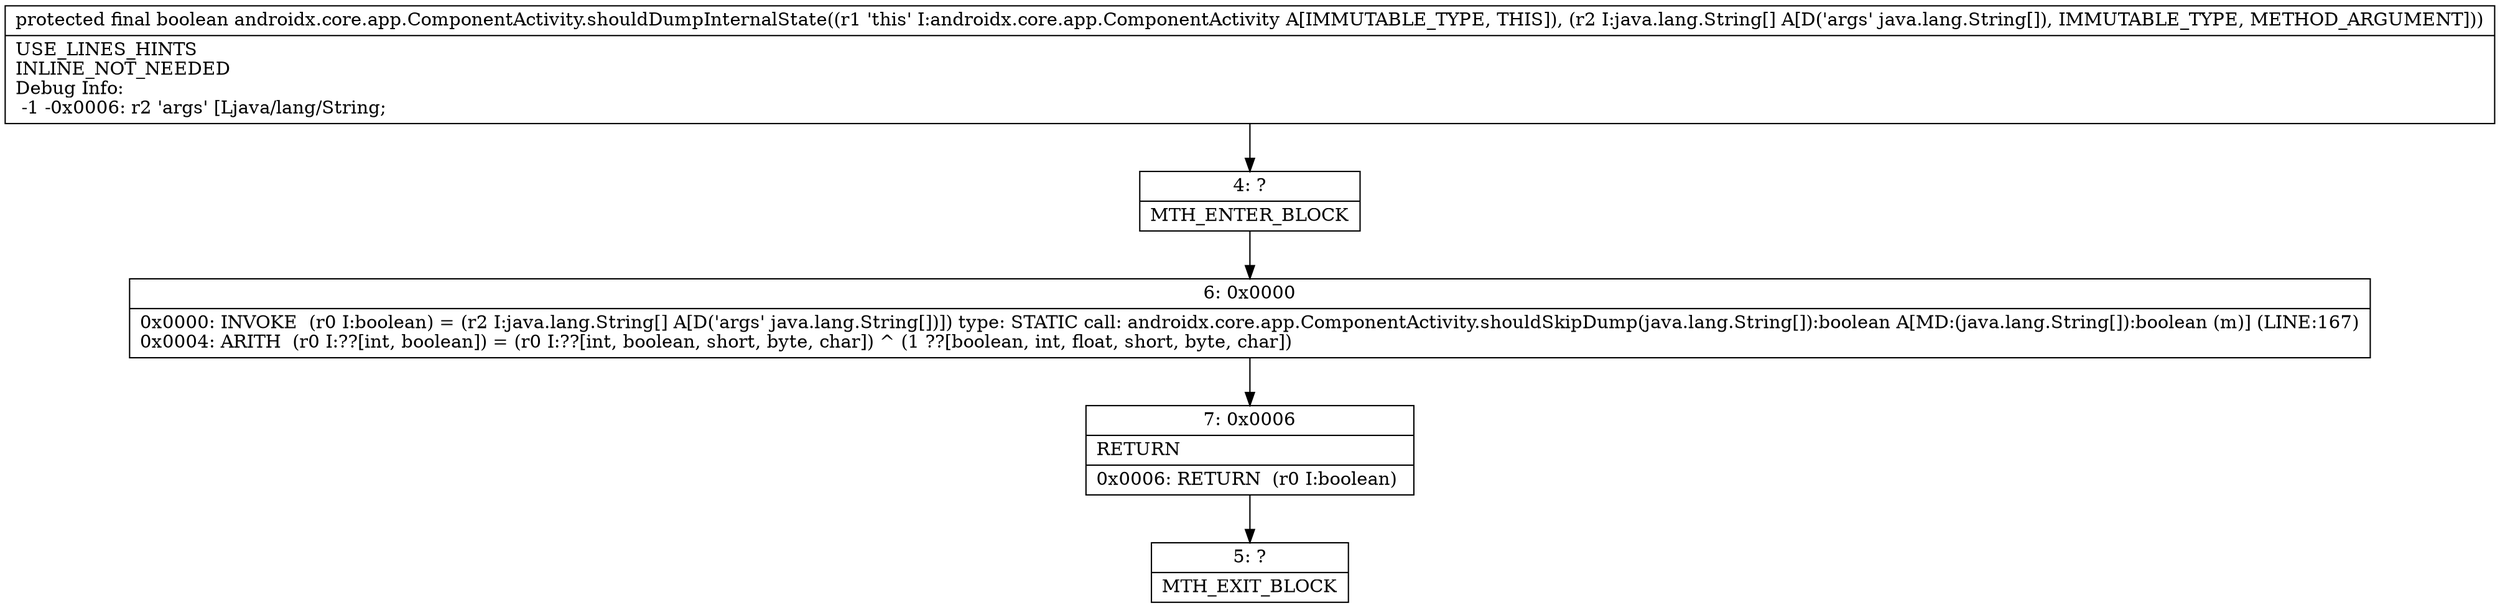 digraph "CFG forandroidx.core.app.ComponentActivity.shouldDumpInternalState([Ljava\/lang\/String;)Z" {
Node_4 [shape=record,label="{4\:\ ?|MTH_ENTER_BLOCK\l}"];
Node_6 [shape=record,label="{6\:\ 0x0000|0x0000: INVOKE  (r0 I:boolean) = (r2 I:java.lang.String[] A[D('args' java.lang.String[])]) type: STATIC call: androidx.core.app.ComponentActivity.shouldSkipDump(java.lang.String[]):boolean A[MD:(java.lang.String[]):boolean (m)] (LINE:167)\l0x0004: ARITH  (r0 I:??[int, boolean]) = (r0 I:??[int, boolean, short, byte, char]) ^ (1 ??[boolean, int, float, short, byte, char]) \l}"];
Node_7 [shape=record,label="{7\:\ 0x0006|RETURN\l|0x0006: RETURN  (r0 I:boolean) \l}"];
Node_5 [shape=record,label="{5\:\ ?|MTH_EXIT_BLOCK\l}"];
MethodNode[shape=record,label="{protected final boolean androidx.core.app.ComponentActivity.shouldDumpInternalState((r1 'this' I:androidx.core.app.ComponentActivity A[IMMUTABLE_TYPE, THIS]), (r2 I:java.lang.String[] A[D('args' java.lang.String[]), IMMUTABLE_TYPE, METHOD_ARGUMENT]))  | USE_LINES_HINTS\lINLINE_NOT_NEEDED\lDebug Info:\l  \-1 \-0x0006: r2 'args' [Ljava\/lang\/String;\l}"];
MethodNode -> Node_4;Node_4 -> Node_6;
Node_6 -> Node_7;
Node_7 -> Node_5;
}

